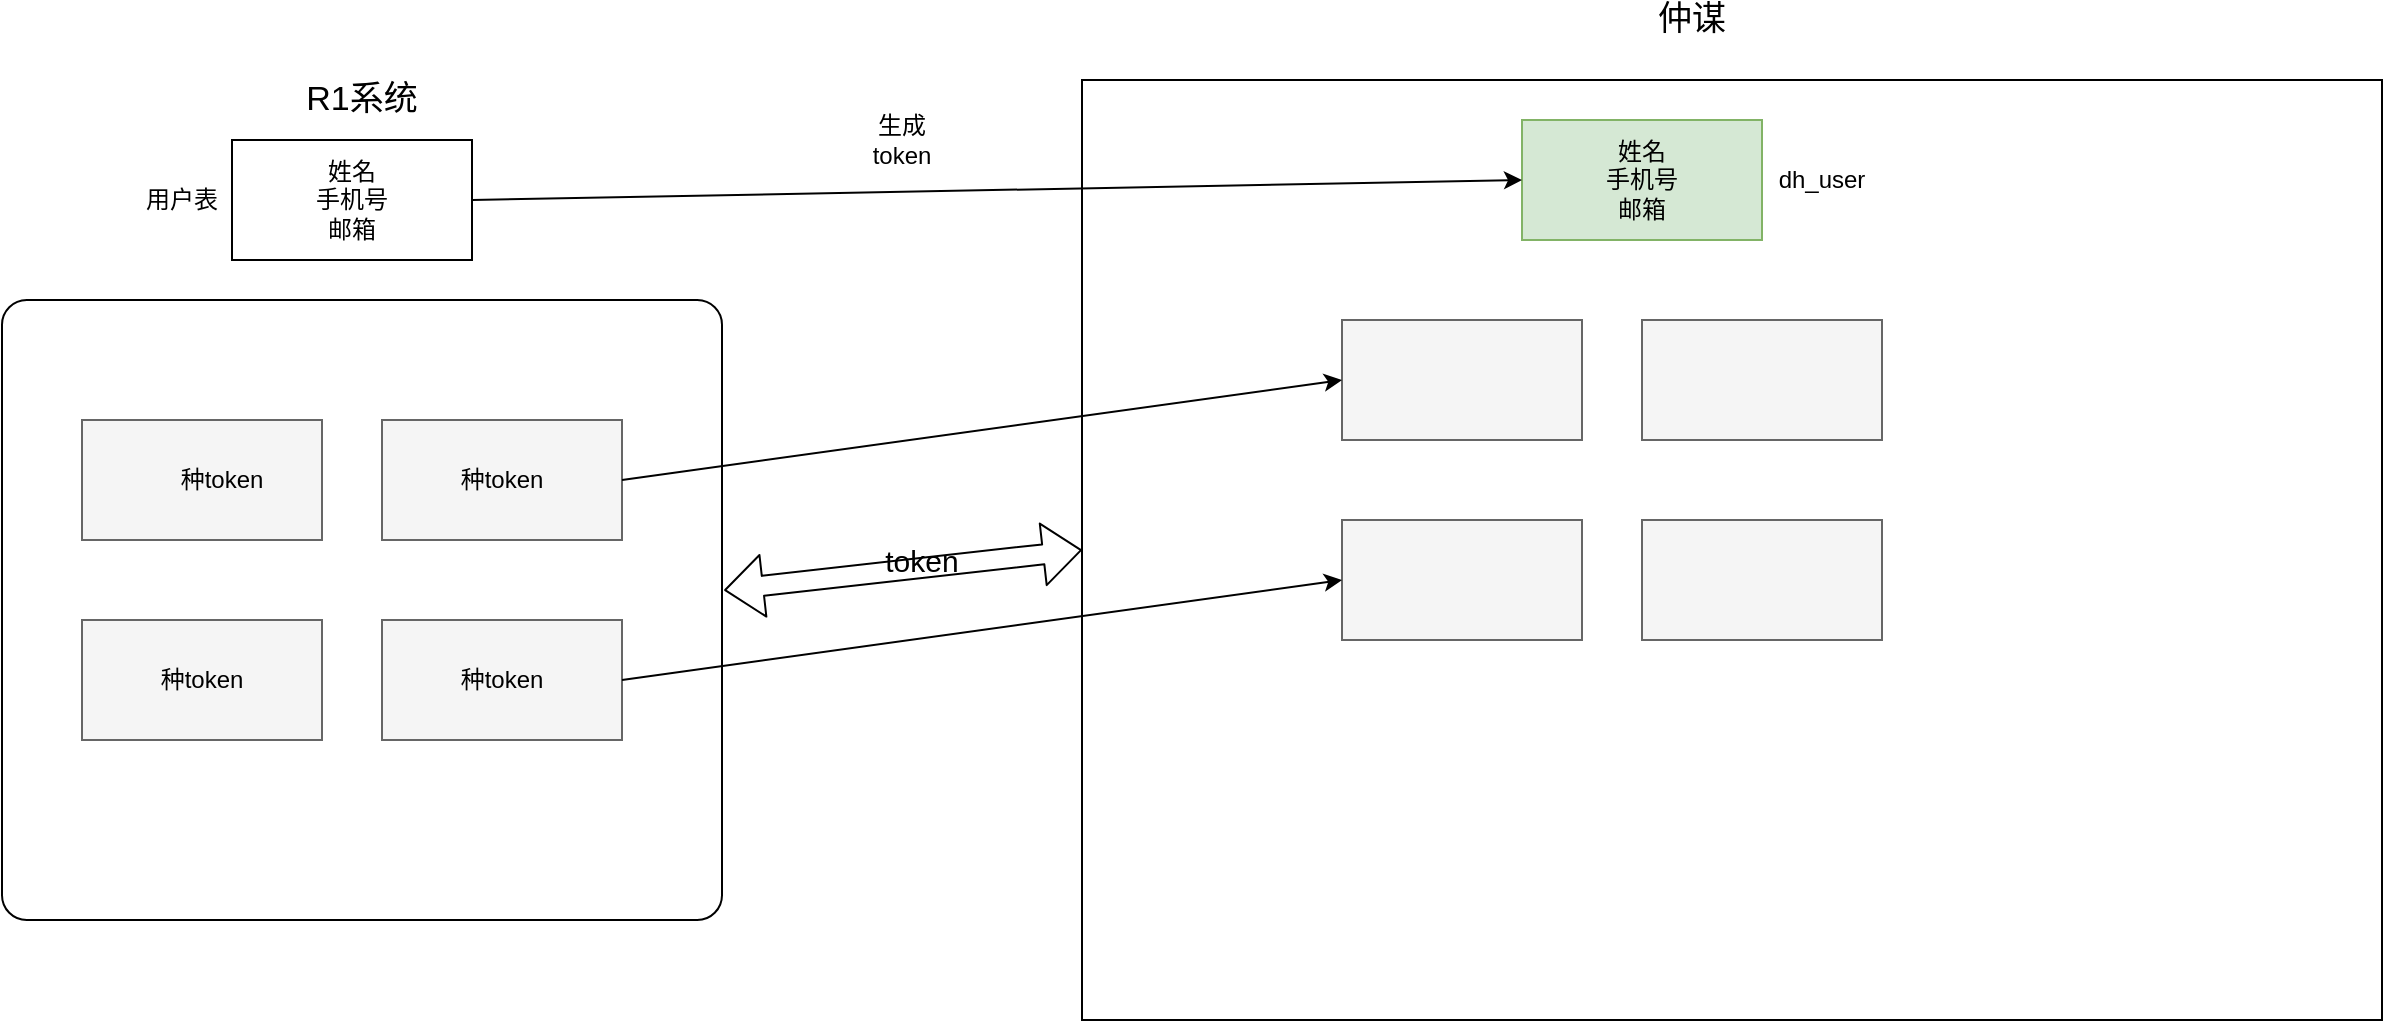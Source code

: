 <mxfile version="14.7.9" type="github" pages="2">
  <diagram id="tg_aiwh_hqNsNNgc-Pqn" name="第 1 页">
    <mxGraphModel dx="1426" dy="803" grid="1" gridSize="10" guides="1" tooltips="1" connect="1" arrows="1" fold="1" page="1" pageScale="1" pageWidth="1654" pageHeight="1169" math="0" shadow="0">
      <root>
        <mxCell id="0" />
        <mxCell id="1" parent="0" />
        <mxCell id="GAPo2rdyD71cmXG3JKGg-1" value="" style="rounded=1;whiteSpace=wrap;html=1;arcSize=4;" vertex="1" parent="1">
          <mxGeometry x="130" y="200" width="360" height="310" as="geometry" />
        </mxCell>
        <mxCell id="GAPo2rdyD71cmXG3JKGg-2" value="&lt;font style=&quot;font-size: 17px&quot;&gt;R1系统&lt;/font&gt;" style="text;html=1;strokeColor=none;fillColor=none;align=center;verticalAlign=middle;whiteSpace=wrap;rounded=0;" vertex="1" parent="1">
          <mxGeometry x="245" y="90" width="130" height="20" as="geometry" />
        </mxCell>
        <mxCell id="GAPo2rdyD71cmXG3JKGg-3" value="" style="rounded=0;whiteSpace=wrap;html=1;fillColor=#f5f5f5;strokeColor=#666666;fontColor=#333333;" vertex="1" parent="1">
          <mxGeometry x="170" y="260" width="120" height="60" as="geometry" />
        </mxCell>
        <mxCell id="GAPo2rdyD71cmXG3JKGg-4" value="" style="rounded=0;whiteSpace=wrap;html=1;fillColor=#f5f5f5;strokeColor=#666666;fontColor=#333333;" vertex="1" parent="1">
          <mxGeometry x="170" y="360" width="120" height="60" as="geometry" />
        </mxCell>
        <mxCell id="GAPo2rdyD71cmXG3JKGg-5" value="" style="rounded=0;whiteSpace=wrap;html=1;fillColor=#f5f5f5;strokeColor=#666666;fontColor=#333333;" vertex="1" parent="1">
          <mxGeometry x="320" y="260" width="120" height="60" as="geometry" />
        </mxCell>
        <mxCell id="GAPo2rdyD71cmXG3JKGg-6" value="" style="rounded=0;whiteSpace=wrap;html=1;fillColor=#f5f5f5;strokeColor=#666666;fontColor=#333333;" vertex="1" parent="1">
          <mxGeometry x="320" y="360" width="120" height="60" as="geometry" />
        </mxCell>
        <mxCell id="GAPo2rdyD71cmXG3JKGg-8" value="" style="rounded=0;whiteSpace=wrap;html=1;" vertex="1" parent="1">
          <mxGeometry x="670" y="90" width="650" height="470" as="geometry" />
        </mxCell>
        <mxCell id="GAPo2rdyD71cmXG3JKGg-9" value="&lt;font style=&quot;font-size: 17px&quot;&gt;仲谋&lt;/font&gt;" style="text;html=1;strokeColor=none;fillColor=none;align=center;verticalAlign=middle;whiteSpace=wrap;rounded=0;" vertex="1" parent="1">
          <mxGeometry x="910" y="50" width="130" height="20" as="geometry" />
        </mxCell>
        <mxCell id="GAPo2rdyD71cmXG3JKGg-10" value="" style="rounded=0;whiteSpace=wrap;html=1;fillColor=#f5f5f5;strokeColor=#666666;fontColor=#333333;" vertex="1" parent="1">
          <mxGeometry x="800" y="210" width="120" height="60" as="geometry" />
        </mxCell>
        <mxCell id="GAPo2rdyD71cmXG3JKGg-11" value="" style="rounded=0;whiteSpace=wrap;html=1;fillColor=#f5f5f5;strokeColor=#666666;fontColor=#333333;" vertex="1" parent="1">
          <mxGeometry x="800" y="310" width="120" height="60" as="geometry" />
        </mxCell>
        <mxCell id="GAPo2rdyD71cmXG3JKGg-12" value="" style="rounded=0;whiteSpace=wrap;html=1;fillColor=#f5f5f5;strokeColor=#666666;fontColor=#333333;" vertex="1" parent="1">
          <mxGeometry x="950" y="210" width="120" height="60" as="geometry" />
        </mxCell>
        <mxCell id="GAPo2rdyD71cmXG3JKGg-13" value="" style="rounded=0;whiteSpace=wrap;html=1;fillColor=#f5f5f5;strokeColor=#666666;fontColor=#333333;" vertex="1" parent="1">
          <mxGeometry x="950" y="310" width="120" height="60" as="geometry" />
        </mxCell>
        <mxCell id="GAPo2rdyD71cmXG3JKGg-16" value="" style="endArrow=classic;html=1;exitX=1;exitY=0.5;exitDx=0;exitDy=0;entryX=0;entryY=0.5;entryDx=0;entryDy=0;" edge="1" parent="1" source="GAPo2rdyD71cmXG3JKGg-5" target="GAPo2rdyD71cmXG3JKGg-10">
          <mxGeometry width="50" height="50" relative="1" as="geometry">
            <mxPoint x="550" y="360" as="sourcePoint" />
            <mxPoint x="600" y="310" as="targetPoint" />
          </mxGeometry>
        </mxCell>
        <mxCell id="GAPo2rdyD71cmXG3JKGg-17" value="" style="shape=flexArrow;endArrow=classic;startArrow=classic;html=1;entryX=0;entryY=0.5;entryDx=0;entryDy=0;exitX=1.003;exitY=0.468;exitDx=0;exitDy=0;exitPerimeter=0;" edge="1" parent="1" source="GAPo2rdyD71cmXG3JKGg-1" target="GAPo2rdyD71cmXG3JKGg-8">
          <mxGeometry width="100" height="100" relative="1" as="geometry">
            <mxPoint x="530" y="440" as="sourcePoint" />
            <mxPoint x="630" y="340" as="targetPoint" />
          </mxGeometry>
        </mxCell>
        <mxCell id="GAPo2rdyD71cmXG3JKGg-18" value="&lt;font style=&quot;font-size: 15px&quot;&gt;token&lt;/font&gt;" style="text;html=1;strokeColor=none;fillColor=none;align=center;verticalAlign=middle;whiteSpace=wrap;rounded=0;" vertex="1" parent="1">
          <mxGeometry x="570" y="320" width="40" height="20" as="geometry" />
        </mxCell>
        <mxCell id="GAPo2rdyD71cmXG3JKGg-19" value="" style="endArrow=classic;html=1;exitX=1;exitY=0.5;exitDx=0;exitDy=0;entryX=0;entryY=0.5;entryDx=0;entryDy=0;" edge="1" parent="1" source="GAPo2rdyD71cmXG3JKGg-6" target="GAPo2rdyD71cmXG3JKGg-11">
          <mxGeometry width="50" height="50" relative="1" as="geometry">
            <mxPoint x="450" y="300" as="sourcePoint" />
            <mxPoint x="810" y="250" as="targetPoint" />
          </mxGeometry>
        </mxCell>
        <mxCell id="GAPo2rdyD71cmXG3JKGg-20" value="姓名&lt;br&gt;手机号&lt;br&gt;邮箱" style="rounded=0;whiteSpace=wrap;html=1;" vertex="1" parent="1">
          <mxGeometry x="245" y="120" width="120" height="60" as="geometry" />
        </mxCell>
        <mxCell id="GAPo2rdyD71cmXG3JKGg-21" value="姓名&lt;br&gt;手机号&lt;br&gt;邮箱" style="rounded=0;whiteSpace=wrap;html=1;fillColor=#d5e8d4;strokeColor=#82b366;" vertex="1" parent="1">
          <mxGeometry x="890" y="110" width="120" height="60" as="geometry" />
        </mxCell>
        <mxCell id="GAPo2rdyD71cmXG3JKGg-22" value="" style="endArrow=classic;html=1;exitX=1;exitY=0.5;exitDx=0;exitDy=0;entryX=0;entryY=0.5;entryDx=0;entryDy=0;" edge="1" parent="1" source="GAPo2rdyD71cmXG3JKGg-20" target="GAPo2rdyD71cmXG3JKGg-21">
          <mxGeometry width="50" height="50" relative="1" as="geometry">
            <mxPoint x="520" y="140" as="sourcePoint" />
            <mxPoint x="570" y="90" as="targetPoint" />
          </mxGeometry>
        </mxCell>
        <mxCell id="GAPo2rdyD71cmXG3JKGg-23" value="生成token" style="text;html=1;strokeColor=none;fillColor=none;align=center;verticalAlign=middle;whiteSpace=wrap;rounded=0;" vertex="1" parent="1">
          <mxGeometry x="560" y="110" width="40" height="20" as="geometry" />
        </mxCell>
        <mxCell id="GAPo2rdyD71cmXG3JKGg-24" value="用户表" style="text;html=1;strokeColor=none;fillColor=none;align=center;verticalAlign=middle;whiteSpace=wrap;rounded=0;" vertex="1" parent="1">
          <mxGeometry x="200" y="140" width="40" height="20" as="geometry" />
        </mxCell>
        <mxCell id="GAPo2rdyD71cmXG3JKGg-25" value="dh_user" style="text;html=1;strokeColor=none;fillColor=none;align=center;verticalAlign=middle;whiteSpace=wrap;rounded=0;" vertex="1" parent="1">
          <mxGeometry x="1020" y="130" width="40" height="20" as="geometry" />
        </mxCell>
        <mxCell id="GAPo2rdyD71cmXG3JKGg-26" value="种token" style="text;html=1;strokeColor=none;fillColor=none;align=center;verticalAlign=middle;whiteSpace=wrap;rounded=0;" vertex="1" parent="1">
          <mxGeometry x="210" y="280" width="60" height="20" as="geometry" />
        </mxCell>
        <mxCell id="GAPo2rdyD71cmXG3JKGg-27" value="种token" style="text;html=1;strokeColor=none;fillColor=none;align=center;verticalAlign=middle;whiteSpace=wrap;rounded=0;" vertex="1" parent="1">
          <mxGeometry x="350" y="280" width="60" height="20" as="geometry" />
        </mxCell>
        <mxCell id="GAPo2rdyD71cmXG3JKGg-28" value="种token" style="text;html=1;strokeColor=none;fillColor=none;align=center;verticalAlign=middle;whiteSpace=wrap;rounded=0;" vertex="1" parent="1">
          <mxGeometry x="200" y="380" width="60" height="20" as="geometry" />
        </mxCell>
        <mxCell id="GAPo2rdyD71cmXG3JKGg-29" value="种token" style="text;html=1;strokeColor=none;fillColor=none;align=center;verticalAlign=middle;whiteSpace=wrap;rounded=0;" vertex="1" parent="1">
          <mxGeometry x="350" y="380" width="60" height="20" as="geometry" />
        </mxCell>
      </root>
    </mxGraphModel>
  </diagram>
  <diagram id="Rno7sWsn27WP5cPIk-0U" name="第 2 页">
    <mxGraphModel dx="1426" dy="803" grid="1" gridSize="10" guides="1" tooltips="1" connect="1" arrows="1" fold="1" page="1" pageScale="1" pageWidth="1654" pageHeight="1169" math="0" shadow="0">
      <root>
        <mxCell id="P5xsUmdTjZuujOmd9qbt-0" />
        <mxCell id="P5xsUmdTjZuujOmd9qbt-1" parent="P5xsUmdTjZuujOmd9qbt-0" />
        <mxCell id="P5xsUmdTjZuujOmd9qbt-15" value="" style="rounded=0;whiteSpace=wrap;html=1;" vertex="1" parent="P5xsUmdTjZuujOmd9qbt-1">
          <mxGeometry x="880" y="210" width="450" height="470" as="geometry" />
        </mxCell>
        <mxCell id="P5xsUmdTjZuujOmd9qbt-16" value="" style="rounded=0;whiteSpace=wrap;html=1;" vertex="1" parent="P5xsUmdTjZuujOmd9qbt-1">
          <mxGeometry x="880" y="210" width="140" height="470" as="geometry" />
        </mxCell>
        <mxCell id="P5xsUmdTjZuujOmd9qbt-6" value="" style="rounded=1;whiteSpace=wrap;html=1;arcSize=4;fillColor=#ffe6cc;strokeColor=#d79b00;" vertex="1" parent="P5xsUmdTjZuujOmd9qbt-1">
          <mxGeometry x="240" y="190" width="360" height="530" as="geometry" />
        </mxCell>
        <mxCell id="P5xsUmdTjZuujOmd9qbt-5" style="edgeStyle=orthogonalEdgeStyle;rounded=0;orthogonalLoop=1;jettySize=auto;html=1;entryX=0.5;entryY=0;entryDx=0;entryDy=0;" edge="1" parent="P5xsUmdTjZuujOmd9qbt-1" source="P5xsUmdTjZuujOmd9qbt-2" target="P5xsUmdTjZuujOmd9qbt-4">
          <mxGeometry relative="1" as="geometry" />
        </mxCell>
        <mxCell id="P5xsUmdTjZuujOmd9qbt-2" value="" style="ellipse;whiteSpace=wrap;html=1;aspect=fixed;" vertex="1" parent="P5xsUmdTjZuujOmd9qbt-1">
          <mxGeometry x="680" y="80" width="80" height="80" as="geometry" />
        </mxCell>
        <mxCell id="P5xsUmdTjZuujOmd9qbt-4" value="获取Token" style="rounded=0;whiteSpace=wrap;html=1;" vertex="1" parent="P5xsUmdTjZuujOmd9qbt-1">
          <mxGeometry x="340" y="200" width="120" height="60" as="geometry" />
        </mxCell>
        <mxCell id="P5xsUmdTjZuujOmd9qbt-7" value="&lt;font style=&quot;font-size: 16px&quot; color=&quot;#ff3333&quot;&gt;仲谋&lt;/font&gt;" style="text;html=1;strokeColor=none;fillColor=none;align=center;verticalAlign=middle;whiteSpace=wrap;rounded=0;" vertex="1" parent="P5xsUmdTjZuujOmd9qbt-1">
          <mxGeometry x="250" y="200" width="40" height="20" as="geometry" />
        </mxCell>
        <mxCell id="P5xsUmdTjZuujOmd9qbt-8" value="&lt;font style=&quot;font-size: 16px&quot;&gt;R1登录&lt;/font&gt;" style="text;html=1;strokeColor=none;fillColor=none;align=center;verticalAlign=middle;whiteSpace=wrap;rounded=0;glass=1;" vertex="1" parent="P5xsUmdTjZuujOmd9qbt-1">
          <mxGeometry x="685" y="110" width="70" height="20" as="geometry" />
        </mxCell>
        <mxCell id="P5xsUmdTjZuujOmd9qbt-9" value="报表1" style="rounded=0;whiteSpace=wrap;html=1;fillColor=#f5f5f5;strokeColor=#666666;fontColor=#333333;" vertex="1" parent="P5xsUmdTjZuujOmd9qbt-1">
          <mxGeometry x="890" y="220" width="120" height="60" as="geometry" />
        </mxCell>
        <mxCell id="P5xsUmdTjZuujOmd9qbt-11" value="报表1" style="rounded=0;whiteSpace=wrap;html=1;fillColor=#f5f5f5;strokeColor=#666666;fontColor=#333333;" vertex="1" parent="P5xsUmdTjZuujOmd9qbt-1">
          <mxGeometry x="430" y="280" width="120" height="60" as="geometry" />
        </mxCell>
        <mxCell id="P5xsUmdTjZuujOmd9qbt-12" value="报表2" style="rounded=0;whiteSpace=wrap;html=1;fillColor=#f5f5f5;strokeColor=#666666;fontColor=#333333;" vertex="1" parent="P5xsUmdTjZuujOmd9qbt-1">
          <mxGeometry x="430" y="370" width="120" height="60" as="geometry" />
        </mxCell>
        <mxCell id="P5xsUmdTjZuujOmd9qbt-13" value="报表3" style="rounded=0;whiteSpace=wrap;html=1;fillColor=#f5f5f5;strokeColor=#666666;fontColor=#333333;" vertex="1" parent="P5xsUmdTjZuujOmd9qbt-1">
          <mxGeometry x="430" y="460" width="120" height="60" as="geometry" />
        </mxCell>
        <mxCell id="P5xsUmdTjZuujOmd9qbt-14" value="报表4" style="rounded=0;whiteSpace=wrap;html=1;fillColor=#f5f5f5;strokeColor=#666666;fontColor=#333333;" vertex="1" parent="P5xsUmdTjZuujOmd9qbt-1">
          <mxGeometry x="430" y="550" width="120" height="60" as="geometry" />
        </mxCell>
        <mxCell id="P5xsUmdTjZuujOmd9qbt-17" value="报表2" style="rounded=0;whiteSpace=wrap;html=1;fillColor=#f5f5f5;strokeColor=#666666;fontColor=#333333;" vertex="1" parent="P5xsUmdTjZuujOmd9qbt-1">
          <mxGeometry x="890" y="300" width="120" height="60" as="geometry" />
        </mxCell>
        <mxCell id="P5xsUmdTjZuujOmd9qbt-18" value="报表3" style="rounded=0;whiteSpace=wrap;html=1;fillColor=#f5f5f5;strokeColor=#666666;fontColor=#333333;" vertex="1" parent="P5xsUmdTjZuujOmd9qbt-1">
          <mxGeometry x="890" y="380" width="120" height="60" as="geometry" />
        </mxCell>
        <mxCell id="P5xsUmdTjZuujOmd9qbt-19" value="报表4" style="rounded=0;whiteSpace=wrap;html=1;fillColor=#f5f5f5;strokeColor=#666666;fontColor=#333333;" vertex="1" parent="P5xsUmdTjZuujOmd9qbt-1">
          <mxGeometry x="890" y="460" width="120" height="60" as="geometry" />
        </mxCell>
        <mxCell id="P5xsUmdTjZuujOmd9qbt-21" value="" style="endArrow=classic;html=1;exitX=0;exitY=0.5;exitDx=0;exitDy=0;entryX=1;entryY=0.5;entryDx=0;entryDy=0;" edge="1" parent="P5xsUmdTjZuujOmd9qbt-1" source="P5xsUmdTjZuujOmd9qbt-9" target="P5xsUmdTjZuujOmd9qbt-11">
          <mxGeometry width="50" height="50" relative="1" as="geometry">
            <mxPoint x="750" y="380" as="sourcePoint" />
            <mxPoint x="800" y="330" as="targetPoint" />
          </mxGeometry>
        </mxCell>
        <mxCell id="P5xsUmdTjZuujOmd9qbt-22" value="" style="endArrow=classic;html=1;exitX=0;exitY=0.5;exitDx=0;exitDy=0;entryX=1;entryY=0.5;entryDx=0;entryDy=0;" edge="1" parent="P5xsUmdTjZuujOmd9qbt-1" source="P5xsUmdTjZuujOmd9qbt-17" target="P5xsUmdTjZuujOmd9qbt-12">
          <mxGeometry width="50" height="50" relative="1" as="geometry">
            <mxPoint x="700" y="460" as="sourcePoint" />
            <mxPoint x="750" y="410" as="targetPoint" />
          </mxGeometry>
        </mxCell>
        <mxCell id="P5xsUmdTjZuujOmd9qbt-23" value="" style="endArrow=classic;html=1;exitX=0;exitY=0.5;exitDx=0;exitDy=0;entryX=1;entryY=0.5;entryDx=0;entryDy=0;" edge="1" parent="P5xsUmdTjZuujOmd9qbt-1" source="P5xsUmdTjZuujOmd9qbt-18" target="P5xsUmdTjZuujOmd9qbt-13">
          <mxGeometry width="50" height="50" relative="1" as="geometry">
            <mxPoint x="750" y="540" as="sourcePoint" />
            <mxPoint x="800" y="490" as="targetPoint" />
          </mxGeometry>
        </mxCell>
        <mxCell id="P5xsUmdTjZuujOmd9qbt-24" value="" style="endArrow=classic;html=1;exitX=0;exitY=0.5;exitDx=0;exitDy=0;entryX=1;entryY=0.5;entryDx=0;entryDy=0;" edge="1" parent="P5xsUmdTjZuujOmd9qbt-1" source="P5xsUmdTjZuujOmd9qbt-19" target="P5xsUmdTjZuujOmd9qbt-14">
          <mxGeometry width="50" height="50" relative="1" as="geometry">
            <mxPoint x="680" y="580" as="sourcePoint" />
            <mxPoint x="730" y="530" as="targetPoint" />
          </mxGeometry>
        </mxCell>
        <mxCell id="P5xsUmdTjZuujOmd9qbt-26" value="" style="endArrow=classic;html=1;exitX=1;exitY=0.5;exitDx=0;exitDy=0;entryX=0.5;entryY=0;entryDx=0;entryDy=0;" edge="1" parent="P5xsUmdTjZuujOmd9qbt-1" source="P5xsUmdTjZuujOmd9qbt-2" target="P5xsUmdTjZuujOmd9qbt-15">
          <mxGeometry width="50" height="50" relative="1" as="geometry">
            <mxPoint x="790" y="180" as="sourcePoint" />
            <mxPoint x="840" y="130" as="targetPoint" />
            <Array as="points">
              <mxPoint x="1105" y="120" />
            </Array>
          </mxGeometry>
        </mxCell>
        <mxCell id="P5xsUmdTjZuujOmd9qbt-27" value="用获取的token请求R1报表" style="text;html=1;strokeColor=none;fillColor=none;align=center;verticalAlign=middle;whiteSpace=wrap;rounded=0;" vertex="1" parent="P5xsUmdTjZuujOmd9qbt-1">
          <mxGeometry x="860" y="100" width="170" height="20" as="geometry" />
        </mxCell>
        <mxCell id="P5xsUmdTjZuujOmd9qbt-29" value="浏览器种cookie" style="rounded=0;whiteSpace=wrap;html=1;fillColor=#f8cecc;strokeColor=#b85450;" vertex="1" parent="P5xsUmdTjZuujOmd9qbt-1">
          <mxGeometry x="990" y="240" width="190" height="20" as="geometry" />
        </mxCell>
        <mxCell id="P5xsUmdTjZuujOmd9qbt-33" value="浏览器种cookie" style="rounded=0;whiteSpace=wrap;html=1;fillColor=#f8cecc;strokeColor=#b85450;" vertex="1" parent="P5xsUmdTjZuujOmd9qbt-1">
          <mxGeometry x="990" y="320" width="190" height="20" as="geometry" />
        </mxCell>
        <mxCell id="P5xsUmdTjZuujOmd9qbt-34" value="浏览器种cookie" style="rounded=0;whiteSpace=wrap;html=1;fillColor=#f8cecc;strokeColor=#b85450;" vertex="1" parent="P5xsUmdTjZuujOmd9qbt-1">
          <mxGeometry x="990" y="400" width="190" height="20" as="geometry" />
        </mxCell>
        <mxCell id="P5xsUmdTjZuujOmd9qbt-35" value="浏览器种cookie" style="rounded=0;whiteSpace=wrap;html=1;fillColor=#f8cecc;strokeColor=#b85450;" vertex="1" parent="P5xsUmdTjZuujOmd9qbt-1">
          <mxGeometry x="990" y="480" width="190" height="20" as="geometry" />
        </mxCell>
        <mxCell id="P5xsUmdTjZuujOmd9qbt-36" value="&lt;font style=&quot;font-size: 22px&quot; color=&quot;#ff3333&quot;&gt;R1&lt;/font&gt;" style="text;html=1;strokeColor=none;fillColor=none;align=center;verticalAlign=middle;whiteSpace=wrap;rounded=0;" vertex="1" parent="P5xsUmdTjZuujOmd9qbt-1">
          <mxGeometry x="1290" y="220" width="40" height="20" as="geometry" />
        </mxCell>
        <mxCell id="P5xsUmdTjZuujOmd9qbt-38" value="仲谋底层用户表" style="rounded=0;whiteSpace=wrap;html=1;" vertex="1" parent="P5xsUmdTjZuujOmd9qbt-1">
          <mxGeometry x="360" y="720" width="120" height="60" as="geometry" />
        </mxCell>
        <mxCell id="P5xsUmdTjZuujOmd9qbt-39" value="R1底层用户表" style="rounded=0;whiteSpace=wrap;html=1;" vertex="1" parent="P5xsUmdTjZuujOmd9qbt-1">
          <mxGeometry x="1080" y="680" width="120" height="60" as="geometry" />
        </mxCell>
        <mxCell id="P5xsUmdTjZuujOmd9qbt-40" value="" style="endArrow=classic;startArrow=classic;html=1;exitX=1;exitY=0.5;exitDx=0;exitDy=0;entryX=0;entryY=0.5;entryDx=0;entryDy=0;" edge="1" parent="P5xsUmdTjZuujOmd9qbt-1" source="P5xsUmdTjZuujOmd9qbt-38" target="P5xsUmdTjZuujOmd9qbt-39">
          <mxGeometry width="50" height="50" relative="1" as="geometry">
            <mxPoint x="650" y="880" as="sourcePoint" />
            <mxPoint x="700" y="830" as="targetPoint" />
          </mxGeometry>
        </mxCell>
        <mxCell id="P5xsUmdTjZuujOmd9qbt-41" value="用户信息同步" style="text;html=1;strokeColor=none;fillColor=none;align=center;verticalAlign=middle;whiteSpace=wrap;rounded=0;" vertex="1" parent="P5xsUmdTjZuujOmd9qbt-1">
          <mxGeometry x="725" y="730" width="115" height="20" as="geometry" />
        </mxCell>
        <mxCell id="P5xsUmdTjZuujOmd9qbt-42" value="通过链接访问" style="text;html=1;strokeColor=none;fillColor=none;align=center;verticalAlign=middle;whiteSpace=wrap;rounded=0;" vertex="1" parent="P5xsUmdTjZuujOmd9qbt-1">
          <mxGeometry x="685" y="260" width="115" height="20" as="geometry" />
        </mxCell>
        <mxCell id="P5xsUmdTjZuujOmd9qbt-43" value="通过链接访问" style="text;html=1;strokeColor=none;fillColor=none;align=center;verticalAlign=middle;whiteSpace=wrap;rounded=0;" vertex="1" parent="P5xsUmdTjZuujOmd9qbt-1">
          <mxGeometry x="685" y="440" width="115" height="20" as="geometry" />
        </mxCell>
        <mxCell id="P5xsUmdTjZuujOmd9qbt-46" value="通过链接访问" style="text;html=1;strokeColor=none;fillColor=none;align=center;verticalAlign=middle;whiteSpace=wrap;rounded=0;" vertex="1" parent="P5xsUmdTjZuujOmd9qbt-1">
          <mxGeometry x="685" y="360" width="115" height="20" as="geometry" />
        </mxCell>
        <mxCell id="P5xsUmdTjZuujOmd9qbt-47" value="通过链接访问" style="text;html=1;strokeColor=none;fillColor=none;align=center;verticalAlign=middle;whiteSpace=wrap;rounded=0;" vertex="1" parent="P5xsUmdTjZuujOmd9qbt-1">
          <mxGeometry x="685" y="530" width="115" height="20" as="geometry" />
        </mxCell>
      </root>
    </mxGraphModel>
  </diagram>
</mxfile>
